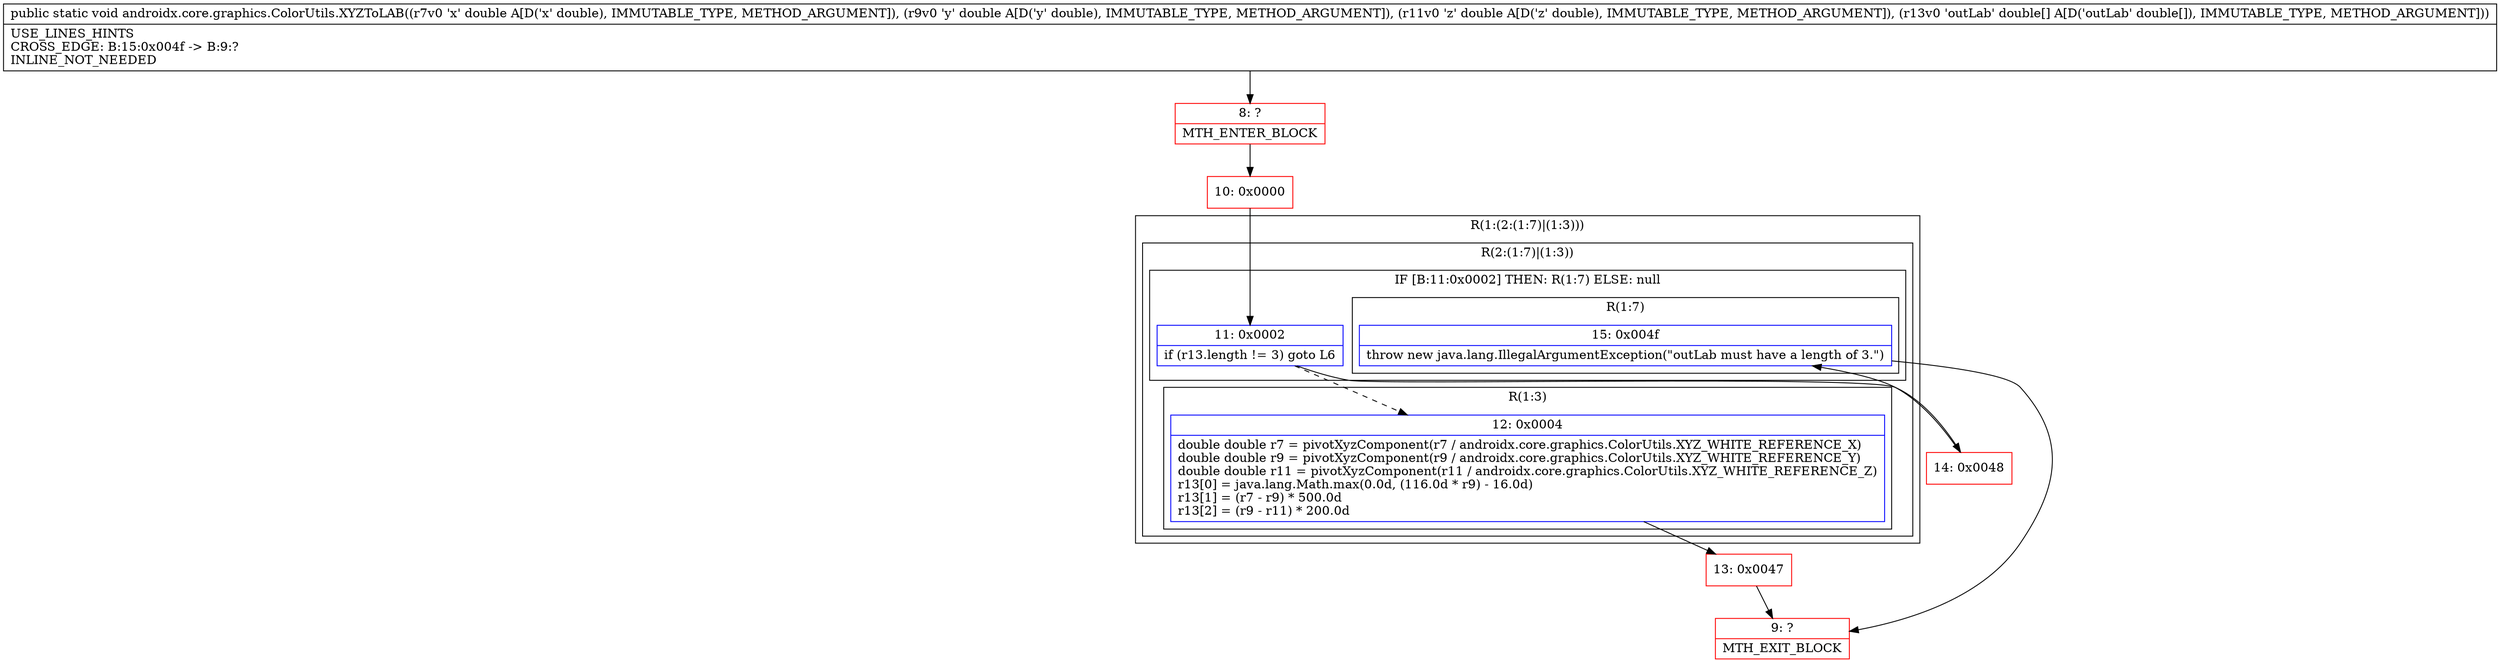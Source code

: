 digraph "CFG forandroidx.core.graphics.ColorUtils.XYZToLAB(DDD[D)V" {
subgraph cluster_Region_2089402181 {
label = "R(1:(2:(1:7)|(1:3)))";
node [shape=record,color=blue];
subgraph cluster_Region_2109183757 {
label = "R(2:(1:7)|(1:3))";
node [shape=record,color=blue];
subgraph cluster_IfRegion_307673721 {
label = "IF [B:11:0x0002] THEN: R(1:7) ELSE: null";
node [shape=record,color=blue];
Node_11 [shape=record,label="{11\:\ 0x0002|if (r13.length != 3) goto L6\l}"];
subgraph cluster_Region_1133945358 {
label = "R(1:7)";
node [shape=record,color=blue];
Node_15 [shape=record,label="{15\:\ 0x004f|throw new java.lang.IllegalArgumentException(\"outLab must have a length of 3.\")\l}"];
}
}
subgraph cluster_Region_1668082413 {
label = "R(1:3)";
node [shape=record,color=blue];
Node_12 [shape=record,label="{12\:\ 0x0004|double double r7 = pivotXyzComponent(r7 \/ androidx.core.graphics.ColorUtils.XYZ_WHITE_REFERENCE_X)\ldouble double r9 = pivotXyzComponent(r9 \/ androidx.core.graphics.ColorUtils.XYZ_WHITE_REFERENCE_Y)\ldouble double r11 = pivotXyzComponent(r11 \/ androidx.core.graphics.ColorUtils.XYZ_WHITE_REFERENCE_Z)\lr13[0] = java.lang.Math.max(0.0d, (116.0d * r9) \- 16.0d)\lr13[1] = (r7 \- r9) * 500.0d\lr13[2] = (r9 \- r11) * 200.0d\l}"];
}
}
}
Node_8 [shape=record,color=red,label="{8\:\ ?|MTH_ENTER_BLOCK\l}"];
Node_10 [shape=record,color=red,label="{10\:\ 0x0000}"];
Node_13 [shape=record,color=red,label="{13\:\ 0x0047}"];
Node_9 [shape=record,color=red,label="{9\:\ ?|MTH_EXIT_BLOCK\l}"];
Node_14 [shape=record,color=red,label="{14\:\ 0x0048}"];
MethodNode[shape=record,label="{public static void androidx.core.graphics.ColorUtils.XYZToLAB((r7v0 'x' double A[D('x' double), IMMUTABLE_TYPE, METHOD_ARGUMENT]), (r9v0 'y' double A[D('y' double), IMMUTABLE_TYPE, METHOD_ARGUMENT]), (r11v0 'z' double A[D('z' double), IMMUTABLE_TYPE, METHOD_ARGUMENT]), (r13v0 'outLab' double[] A[D('outLab' double[]), IMMUTABLE_TYPE, METHOD_ARGUMENT]))  | USE_LINES_HINTS\lCROSS_EDGE: B:15:0x004f \-\> B:9:?\lINLINE_NOT_NEEDED\l}"];
MethodNode -> Node_8;Node_11 -> Node_12[style=dashed];
Node_11 -> Node_14;
Node_15 -> Node_9;
Node_12 -> Node_13;
Node_8 -> Node_10;
Node_10 -> Node_11;
Node_13 -> Node_9;
Node_14 -> Node_15;
}

